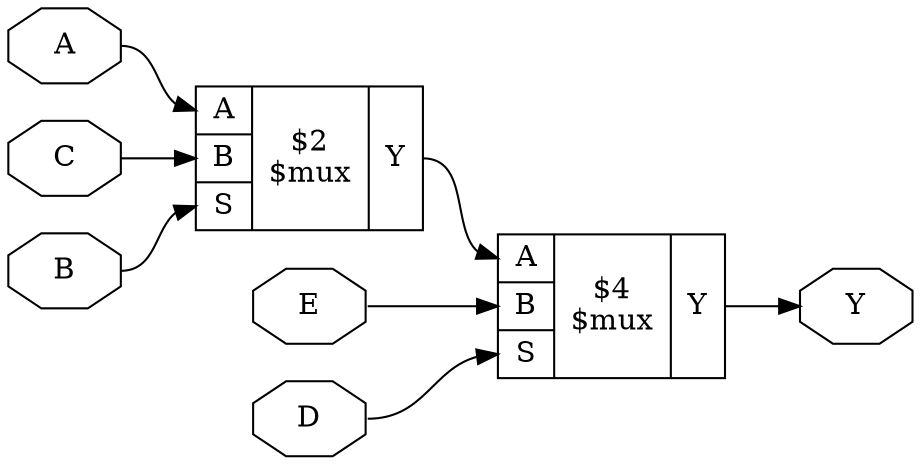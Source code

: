 digraph "test" {
rankdir="LR";
remincross=true;
n2 [ shape=octagon, label="A", color="black", fontcolor="black"];
n3 [ shape=octagon, label="B", color="black", fontcolor="black"];
n4 [ shape=octagon, label="C", color="black", fontcolor="black"];
n5 [ shape=octagon, label="D", color="black", fontcolor="black"];
n6 [ shape=octagon, label="E", color="black", fontcolor="black"];
n7 [ shape=octagon, label="Y", color="black", fontcolor="black"];
c9 [ shape=record, label="{{<p2> A|<p3> B|<p8> S}|$2\n$mux|{<p7> Y}}",  ];
c10 [ shape=record, label="{{<p2> A|<p3> B|<p8> S}|$4\n$mux|{<p7> Y}}",  ];
c9:p7:e -> c10:p2:w [color="black", fontcolor="black", label=""];
n2:e -> c9:p2:w [color="black", fontcolor="black", label=""];
n3:e -> c9:p8:w [color="black", fontcolor="black", label=""];
n4:e -> c9:p3:w [color="black", fontcolor="black", label=""];
n5:e -> c10:p8:w [color="black", fontcolor="black", label=""];
n6:e -> c10:p3:w [color="black", fontcolor="black", label=""];
c10:p7:e -> n7:w [color="black", fontcolor="black", label=""];
}
